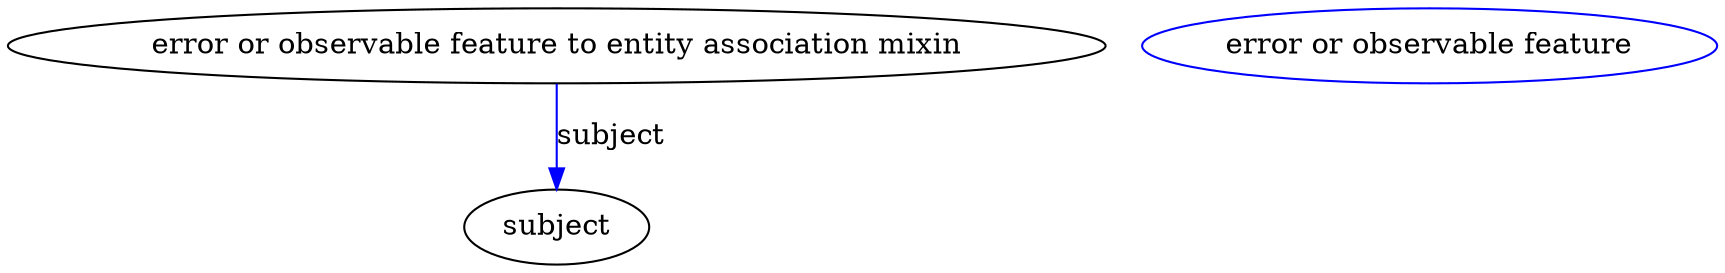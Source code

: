 digraph {
	graph [bb="0,0,820.01,123"];
	node [label="\N"];
	"error or observable feature to entity association mixin"	[height=0.5,
		label="error or observable feature to entity association mixin",
		pos="263.23,105",
		width=7.3119];
	subject	[height=0.5,
		pos="263.23,18",
		width=1.2277];
	"error or observable feature to entity association mixin" -> subject	[color=blue,
		label=subject,
		lp="289.23,61.5",
		pos="e,263.23,36.175 263.23,86.799 263.23,75.163 263.23,59.548 263.23,46.237",
		style=solid];
	"error or observable feature to entity association mixin_subject"	[color=blue,
		height=0.5,
		label="error or observable feature",
		pos="682.23,105",
		width=3.8274];
}
